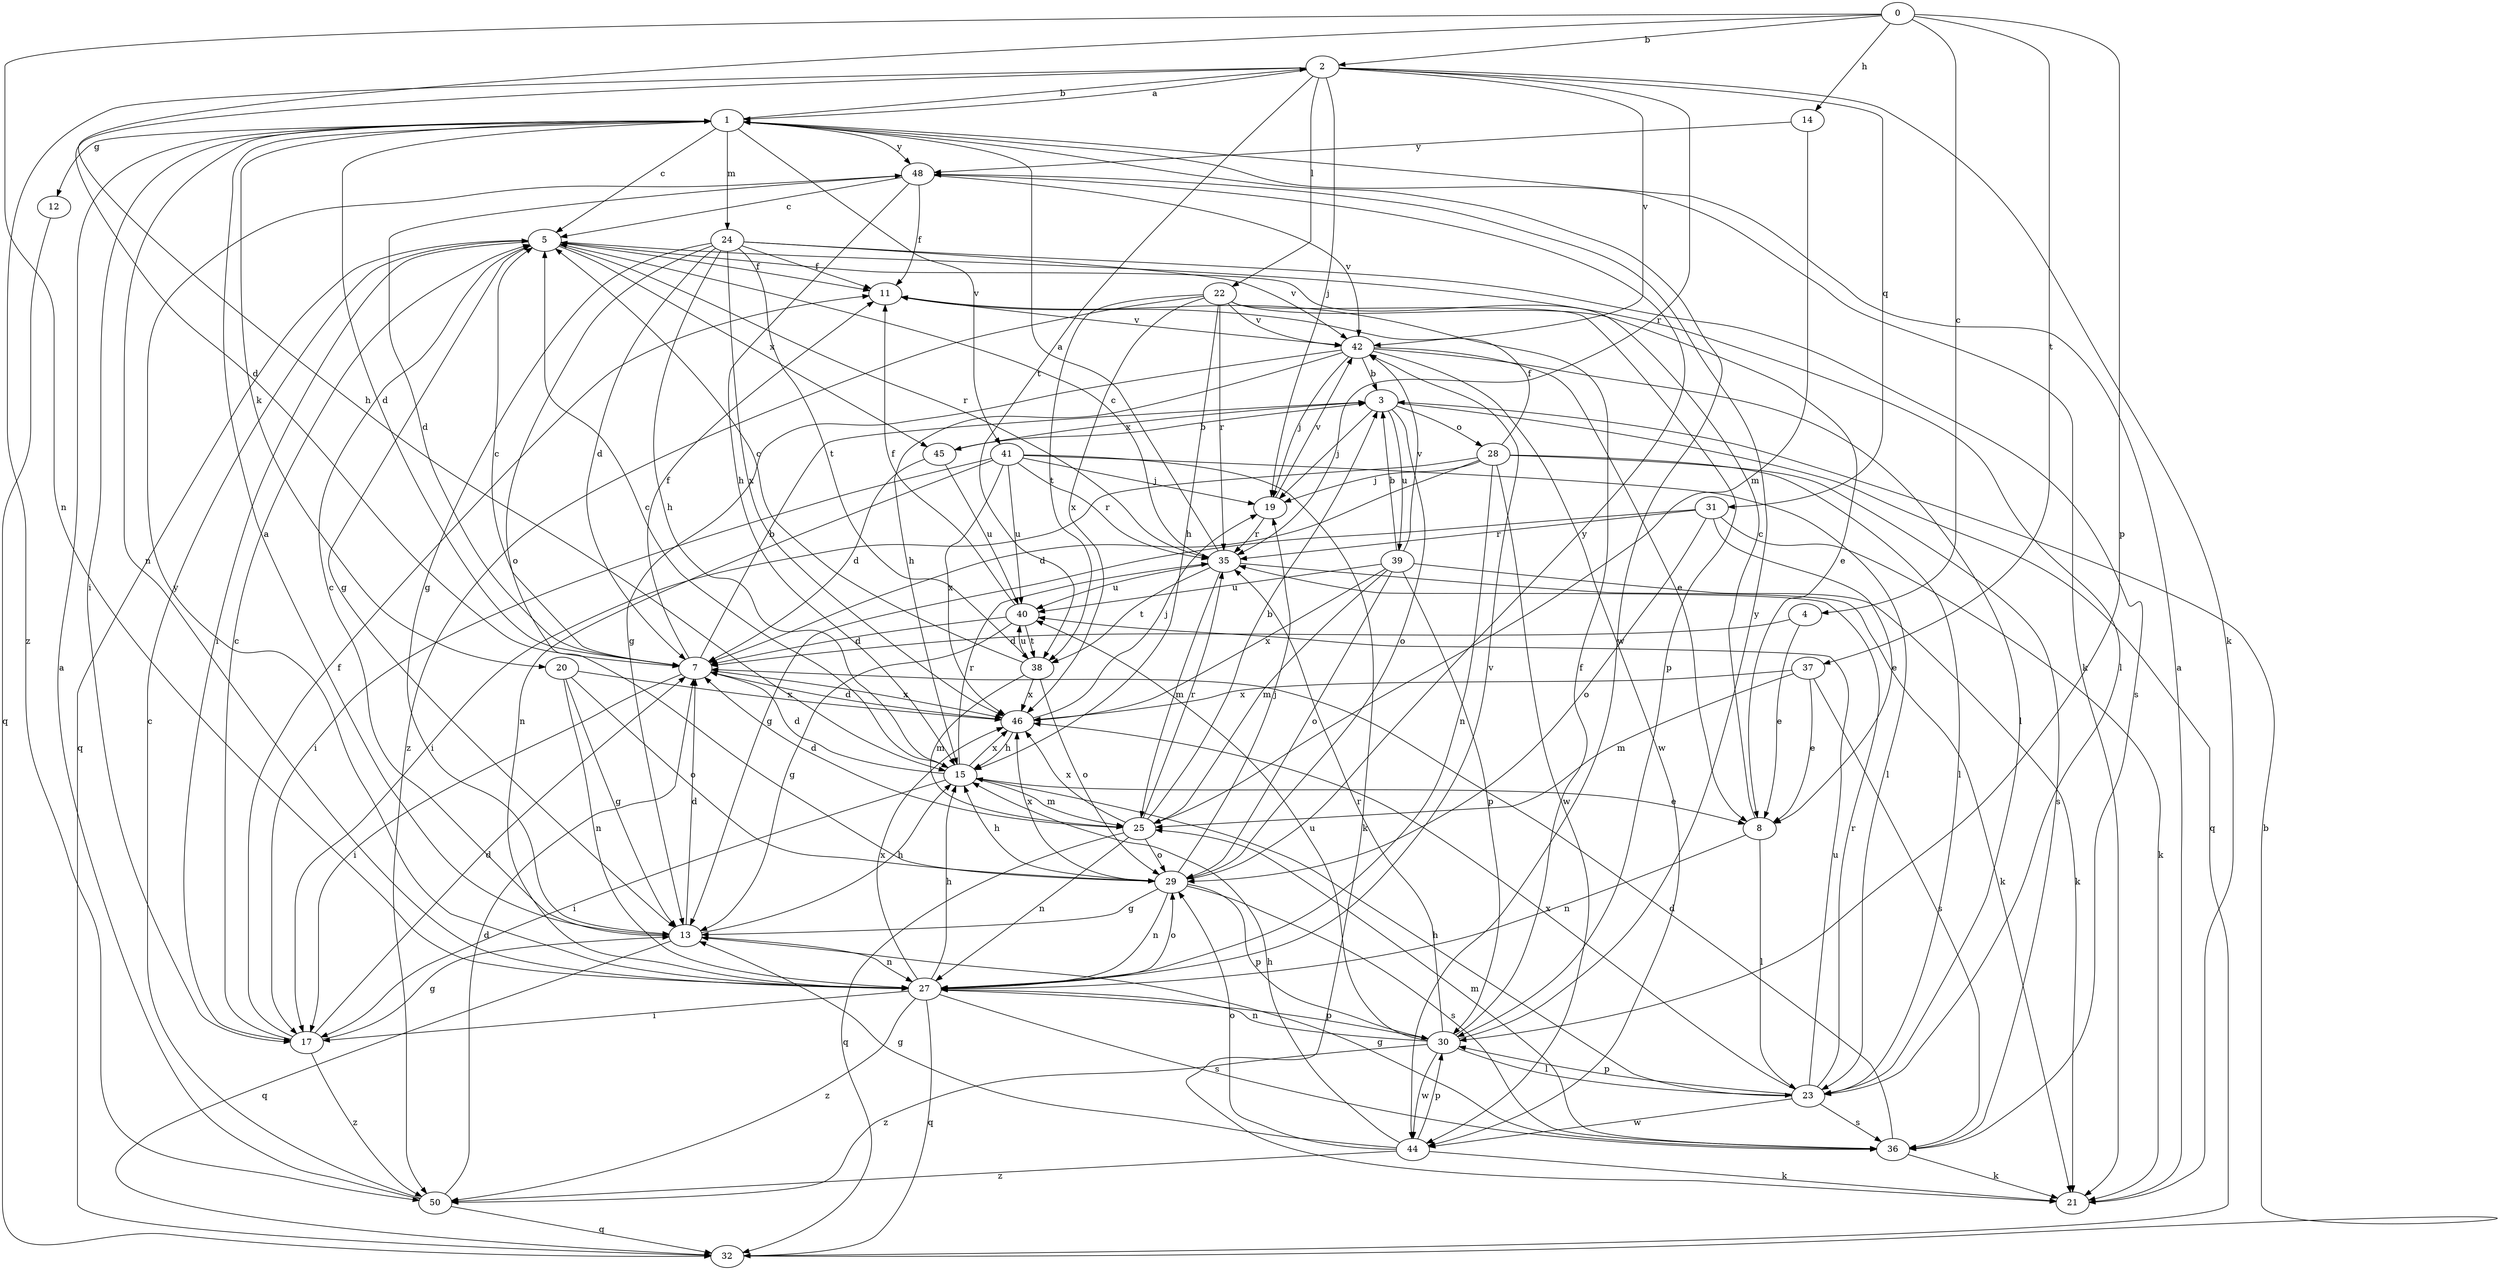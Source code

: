 strict digraph  {
0;
1;
2;
3;
4;
5;
7;
8;
11;
12;
13;
14;
15;
17;
19;
20;
21;
22;
23;
24;
25;
27;
28;
29;
30;
31;
32;
35;
36;
37;
38;
39;
40;
41;
42;
44;
45;
46;
48;
50;
0 -> 2  [label=b];
0 -> 4  [label=c];
0 -> 14  [label=h];
0 -> 15  [label=h];
0 -> 27  [label=n];
0 -> 30  [label=p];
0 -> 37  [label=t];
1 -> 2  [label=b];
1 -> 5  [label=c];
1 -> 7  [label=d];
1 -> 12  [label=g];
1 -> 17  [label=i];
1 -> 20  [label=k];
1 -> 21  [label=k];
1 -> 24  [label=m];
1 -> 27  [label=n];
1 -> 41  [label=v];
1 -> 44  [label=w];
1 -> 48  [label=y];
2 -> 1  [label=a];
2 -> 7  [label=d];
2 -> 19  [label=j];
2 -> 21  [label=k];
2 -> 22  [label=l];
2 -> 31  [label=q];
2 -> 35  [label=r];
2 -> 38  [label=t];
2 -> 42  [label=v];
2 -> 50  [label=z];
3 -> 19  [label=j];
3 -> 28  [label=o];
3 -> 29  [label=o];
3 -> 32  [label=q];
3 -> 39  [label=u];
3 -> 45  [label=x];
4 -> 7  [label=d];
4 -> 8  [label=e];
5 -> 11  [label=f];
5 -> 13  [label=g];
5 -> 17  [label=i];
5 -> 23  [label=l];
5 -> 32  [label=q];
5 -> 35  [label=r];
5 -> 45  [label=x];
7 -> 3  [label=b];
7 -> 5  [label=c];
7 -> 11  [label=f];
7 -> 17  [label=i];
7 -> 46  [label=x];
8 -> 5  [label=c];
8 -> 23  [label=l];
8 -> 27  [label=n];
11 -> 42  [label=v];
12 -> 32  [label=q];
13 -> 1  [label=a];
13 -> 5  [label=c];
13 -> 7  [label=d];
13 -> 15  [label=h];
13 -> 27  [label=n];
13 -> 32  [label=q];
14 -> 25  [label=m];
14 -> 48  [label=y];
15 -> 5  [label=c];
15 -> 7  [label=d];
15 -> 8  [label=e];
15 -> 17  [label=i];
15 -> 25  [label=m];
15 -> 35  [label=r];
15 -> 46  [label=x];
17 -> 5  [label=c];
17 -> 7  [label=d];
17 -> 11  [label=f];
17 -> 13  [label=g];
17 -> 50  [label=z];
19 -> 35  [label=r];
19 -> 42  [label=v];
20 -> 13  [label=g];
20 -> 27  [label=n];
20 -> 29  [label=o];
20 -> 46  [label=x];
21 -> 1  [label=a];
22 -> 8  [label=e];
22 -> 15  [label=h];
22 -> 30  [label=p];
22 -> 35  [label=r];
22 -> 38  [label=t];
22 -> 42  [label=v];
22 -> 46  [label=x];
22 -> 50  [label=z];
23 -> 15  [label=h];
23 -> 30  [label=p];
23 -> 35  [label=r];
23 -> 36  [label=s];
23 -> 40  [label=u];
23 -> 44  [label=w];
23 -> 46  [label=x];
24 -> 7  [label=d];
24 -> 11  [label=f];
24 -> 13  [label=g];
24 -> 15  [label=h];
24 -> 29  [label=o];
24 -> 36  [label=s];
24 -> 38  [label=t];
24 -> 42  [label=v];
24 -> 46  [label=x];
25 -> 3  [label=b];
25 -> 7  [label=d];
25 -> 27  [label=n];
25 -> 29  [label=o];
25 -> 32  [label=q];
25 -> 35  [label=r];
25 -> 46  [label=x];
27 -> 15  [label=h];
27 -> 17  [label=i];
27 -> 29  [label=o];
27 -> 30  [label=p];
27 -> 32  [label=q];
27 -> 36  [label=s];
27 -> 42  [label=v];
27 -> 46  [label=x];
27 -> 48  [label=y];
27 -> 50  [label=z];
28 -> 7  [label=d];
28 -> 11  [label=f];
28 -> 17  [label=i];
28 -> 19  [label=j];
28 -> 23  [label=l];
28 -> 27  [label=n];
28 -> 36  [label=s];
28 -> 44  [label=w];
29 -> 13  [label=g];
29 -> 15  [label=h];
29 -> 19  [label=j];
29 -> 27  [label=n];
29 -> 30  [label=p];
29 -> 36  [label=s];
29 -> 46  [label=x];
29 -> 48  [label=y];
30 -> 11  [label=f];
30 -> 23  [label=l];
30 -> 27  [label=n];
30 -> 35  [label=r];
30 -> 40  [label=u];
30 -> 44  [label=w];
30 -> 48  [label=y];
30 -> 50  [label=z];
31 -> 8  [label=e];
31 -> 13  [label=g];
31 -> 21  [label=k];
31 -> 29  [label=o];
31 -> 35  [label=r];
32 -> 3  [label=b];
35 -> 1  [label=a];
35 -> 5  [label=c];
35 -> 21  [label=k];
35 -> 25  [label=m];
35 -> 38  [label=t];
35 -> 40  [label=u];
36 -> 7  [label=d];
36 -> 13  [label=g];
36 -> 21  [label=k];
36 -> 25  [label=m];
37 -> 8  [label=e];
37 -> 25  [label=m];
37 -> 36  [label=s];
37 -> 46  [label=x];
38 -> 5  [label=c];
38 -> 25  [label=m];
38 -> 29  [label=o];
38 -> 40  [label=u];
38 -> 46  [label=x];
39 -> 3  [label=b];
39 -> 21  [label=k];
39 -> 25  [label=m];
39 -> 29  [label=o];
39 -> 30  [label=p];
39 -> 40  [label=u];
39 -> 42  [label=v];
39 -> 46  [label=x];
40 -> 7  [label=d];
40 -> 11  [label=f];
40 -> 13  [label=g];
40 -> 38  [label=t];
41 -> 17  [label=i];
41 -> 19  [label=j];
41 -> 21  [label=k];
41 -> 23  [label=l];
41 -> 27  [label=n];
41 -> 35  [label=r];
41 -> 40  [label=u];
41 -> 46  [label=x];
42 -> 3  [label=b];
42 -> 8  [label=e];
42 -> 13  [label=g];
42 -> 15  [label=h];
42 -> 19  [label=j];
42 -> 23  [label=l];
42 -> 44  [label=w];
44 -> 13  [label=g];
44 -> 15  [label=h];
44 -> 21  [label=k];
44 -> 29  [label=o];
44 -> 30  [label=p];
44 -> 50  [label=z];
45 -> 3  [label=b];
45 -> 7  [label=d];
45 -> 40  [label=u];
46 -> 7  [label=d];
46 -> 15  [label=h];
46 -> 19  [label=j];
48 -> 5  [label=c];
48 -> 7  [label=d];
48 -> 11  [label=f];
48 -> 15  [label=h];
48 -> 42  [label=v];
50 -> 1  [label=a];
50 -> 5  [label=c];
50 -> 7  [label=d];
50 -> 32  [label=q];
}
